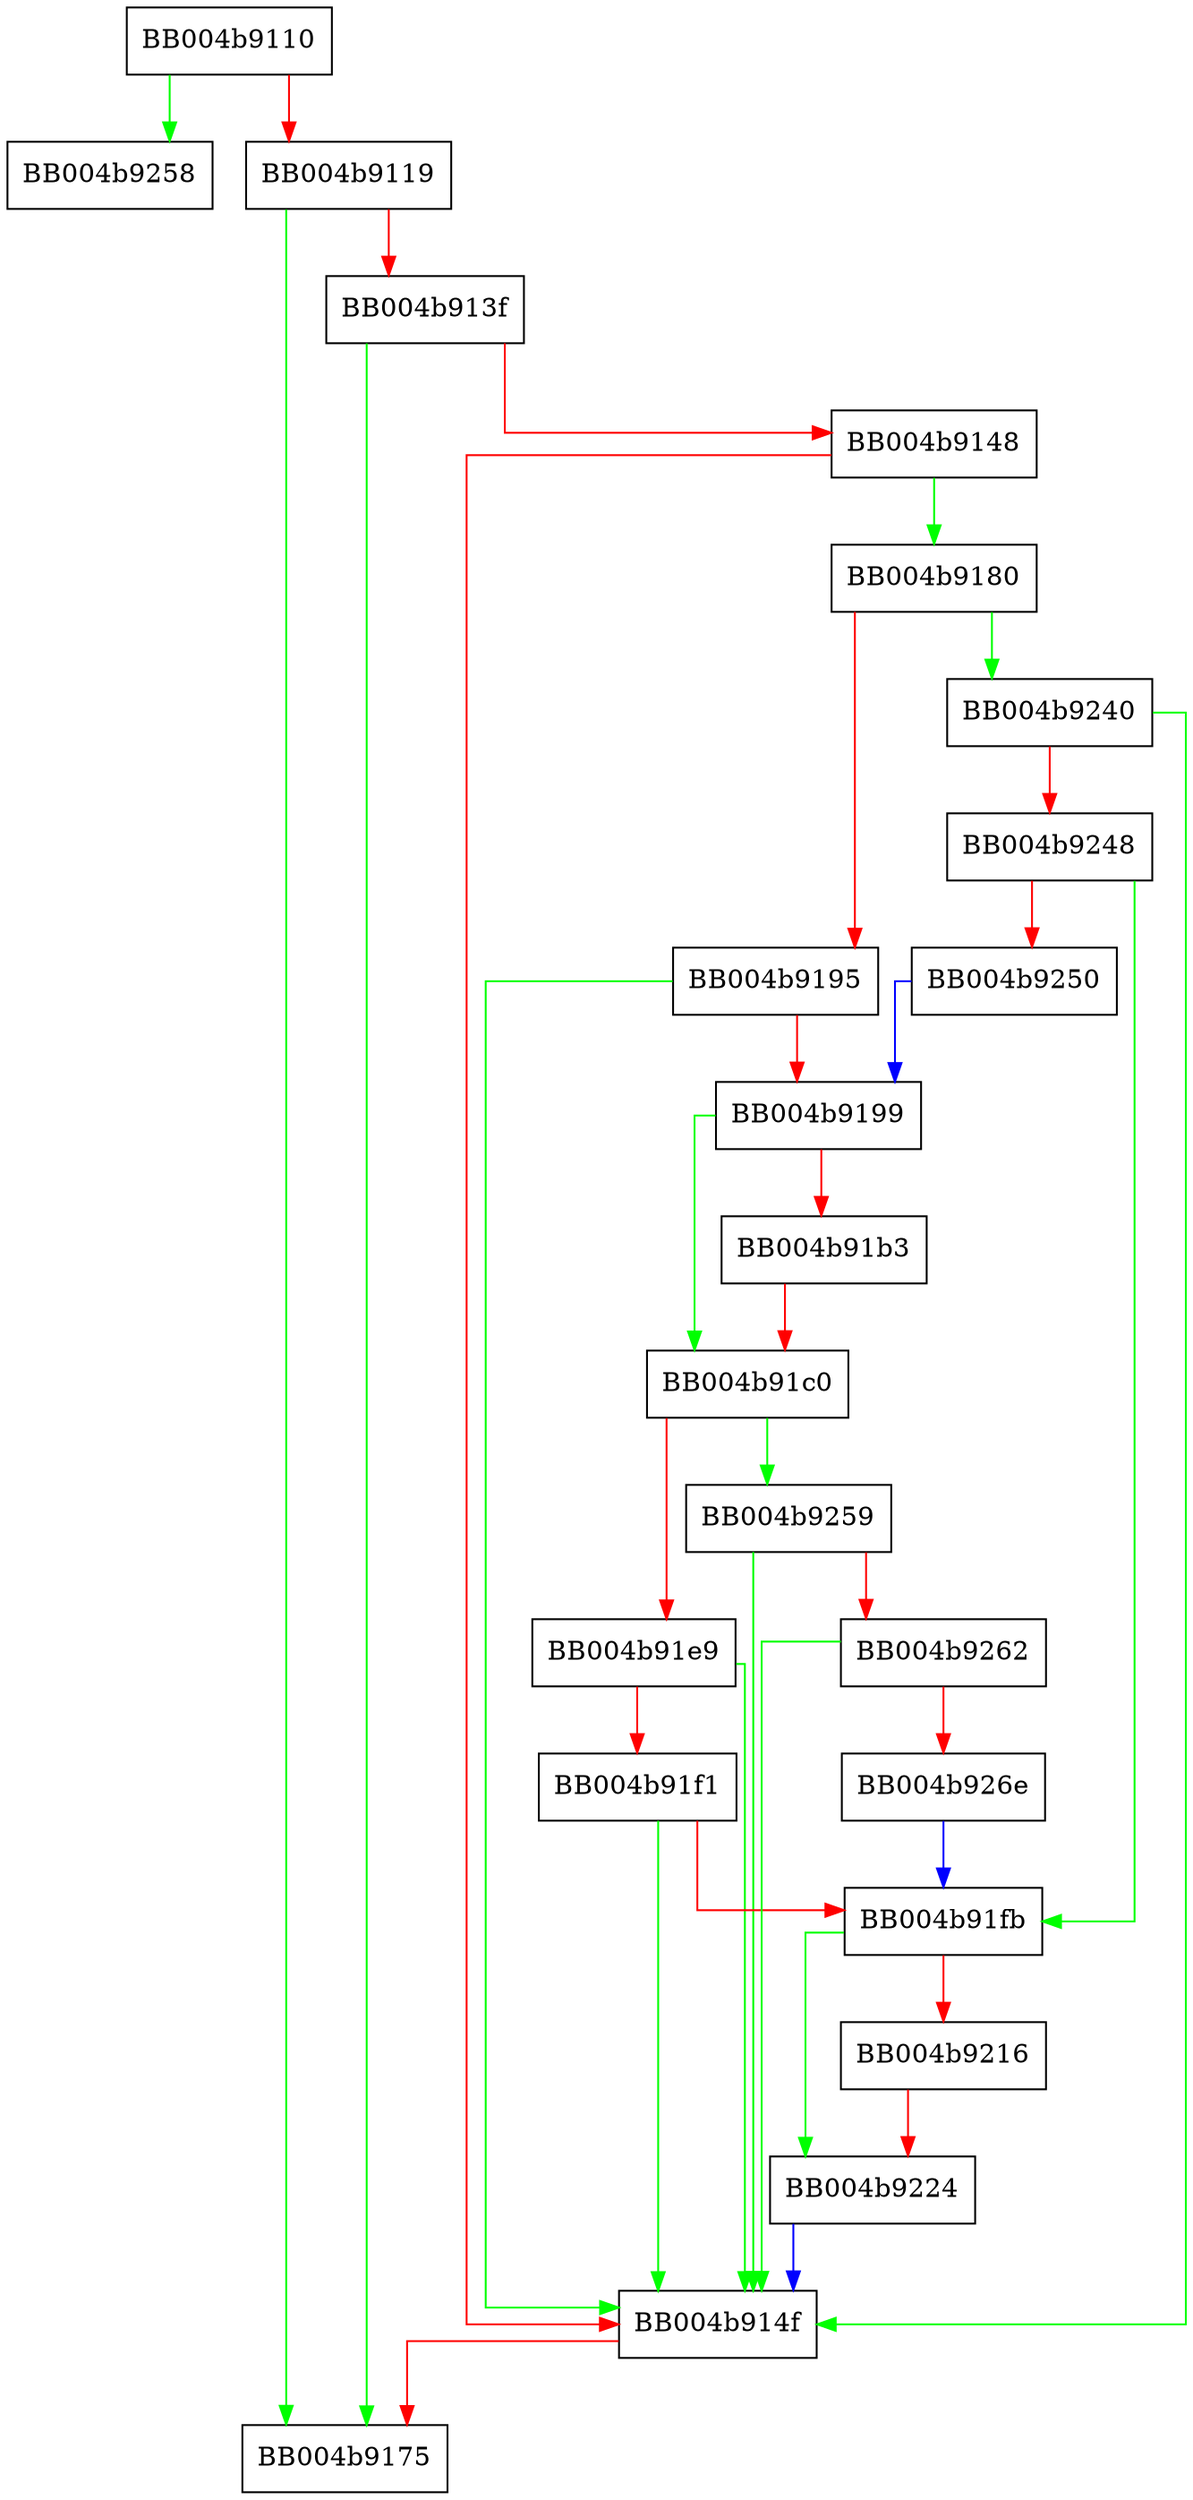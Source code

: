 digraph ossl_qrl_enc_level_set_discard {
  node [shape="box"];
  graph [splines=ortho];
  BB004b9110 -> BB004b9258 [color="green"];
  BB004b9110 -> BB004b9119 [color="red"];
  BB004b9119 -> BB004b9175 [color="green"];
  BB004b9119 -> BB004b913f [color="red"];
  BB004b913f -> BB004b9175 [color="green"];
  BB004b913f -> BB004b9148 [color="red"];
  BB004b9148 -> BB004b9180 [color="green"];
  BB004b9148 -> BB004b914f [color="red"];
  BB004b914f -> BB004b9175 [color="red"];
  BB004b9180 -> BB004b9240 [color="green"];
  BB004b9180 -> BB004b9195 [color="red"];
  BB004b9195 -> BB004b914f [color="green"];
  BB004b9195 -> BB004b9199 [color="red"];
  BB004b9199 -> BB004b91c0 [color="green"];
  BB004b9199 -> BB004b91b3 [color="red"];
  BB004b91b3 -> BB004b91c0 [color="red"];
  BB004b91c0 -> BB004b9259 [color="green"];
  BB004b91c0 -> BB004b91e9 [color="red"];
  BB004b91e9 -> BB004b914f [color="green"];
  BB004b91e9 -> BB004b91f1 [color="red"];
  BB004b91f1 -> BB004b914f [color="green"];
  BB004b91f1 -> BB004b91fb [color="red"];
  BB004b91fb -> BB004b9224 [color="green"];
  BB004b91fb -> BB004b9216 [color="red"];
  BB004b9216 -> BB004b9224 [color="red"];
  BB004b9224 -> BB004b914f [color="blue"];
  BB004b9240 -> BB004b914f [color="green"];
  BB004b9240 -> BB004b9248 [color="red"];
  BB004b9248 -> BB004b91fb [color="green"];
  BB004b9248 -> BB004b9250 [color="red"];
  BB004b9250 -> BB004b9199 [color="blue"];
  BB004b9259 -> BB004b914f [color="green"];
  BB004b9259 -> BB004b9262 [color="red"];
  BB004b9262 -> BB004b914f [color="green"];
  BB004b9262 -> BB004b926e [color="red"];
  BB004b926e -> BB004b91fb [color="blue"];
}